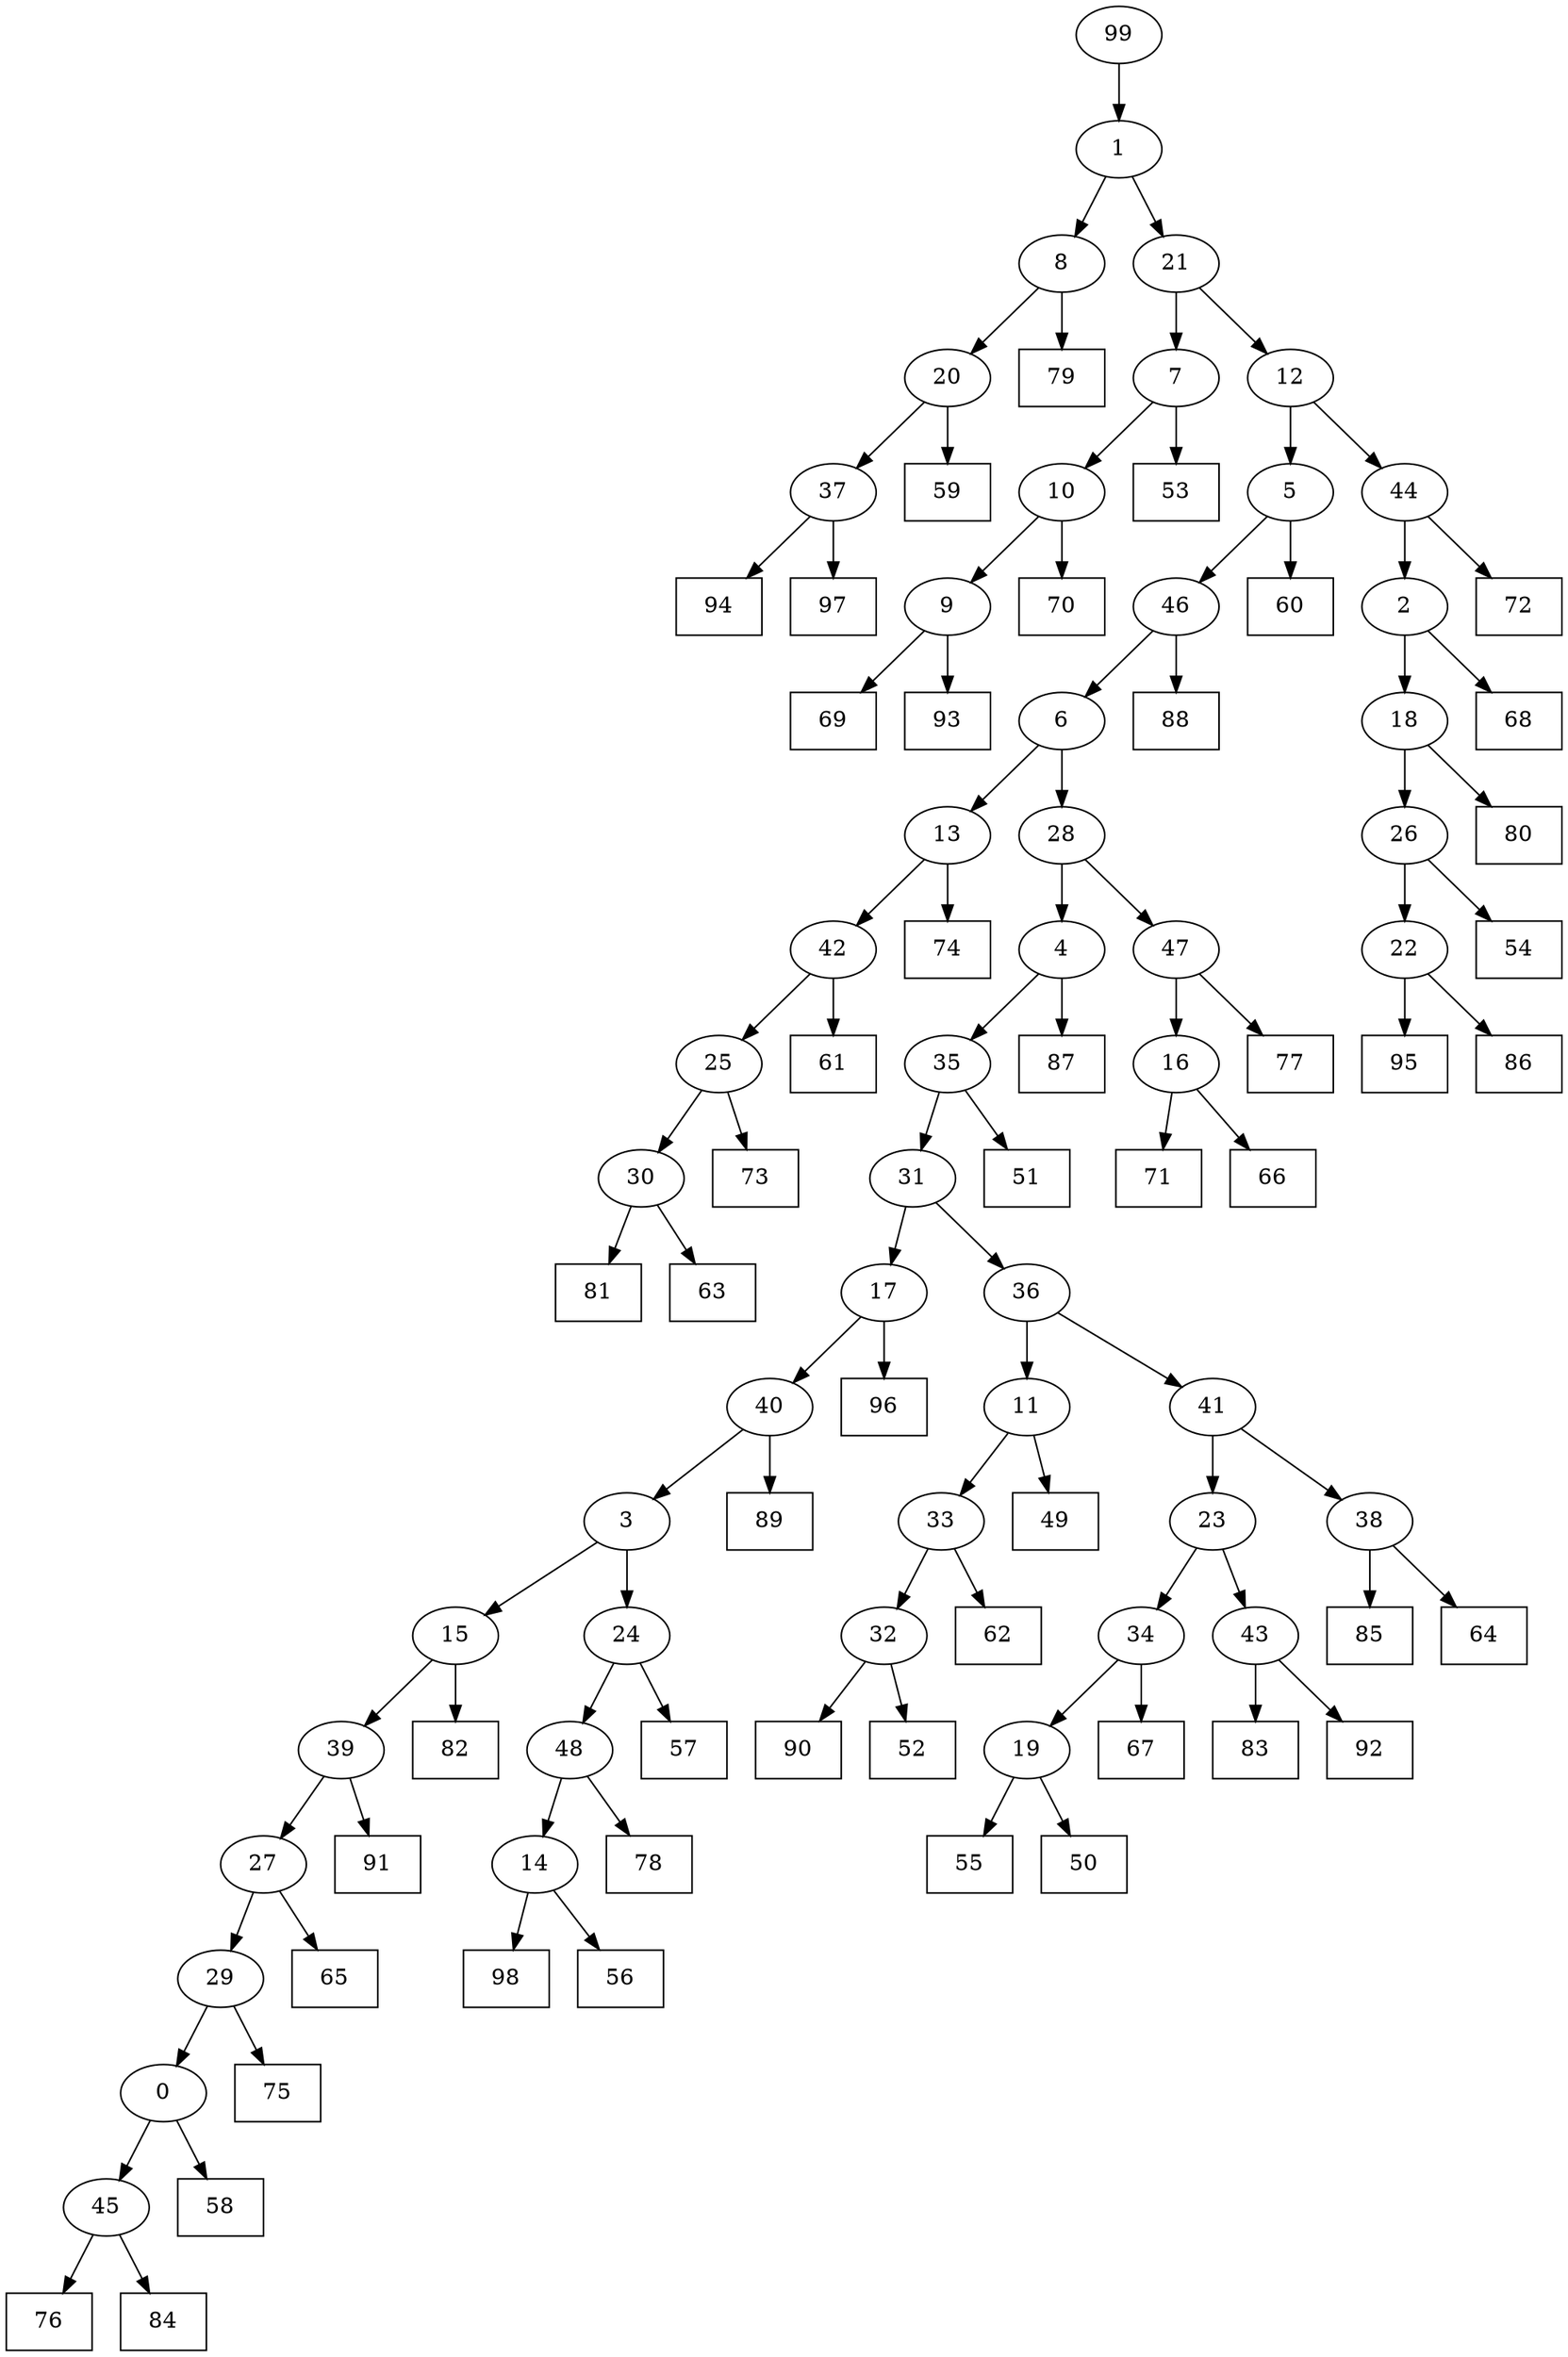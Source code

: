 digraph G {
0[label="0"];
1[label="1"];
2[label="2"];
3[label="3"];
4[label="4"];
5[label="5"];
6[label="6"];
7[label="7"];
8[label="8"];
9[label="9"];
10[label="10"];
11[label="11"];
12[label="12"];
13[label="13"];
14[label="14"];
15[label="15"];
16[label="16"];
17[label="17"];
18[label="18"];
19[label="19"];
20[label="20"];
21[label="21"];
22[label="22"];
23[label="23"];
24[label="24"];
25[label="25"];
26[label="26"];
27[label="27"];
28[label="28"];
29[label="29"];
30[label="30"];
31[label="31"];
32[label="32"];
33[label="33"];
34[label="34"];
35[label="35"];
36[label="36"];
37[label="37"];
38[label="38"];
39[label="39"];
40[label="40"];
41[label="41"];
42[label="42"];
43[label="43"];
44[label="44"];
45[label="45"];
46[label="46"];
47[label="47"];
48[label="48"];
49[shape=box,label="95"];
50[shape=box,label="68"];
51[shape=box,label="49"];
52[shape=box,label="55"];
53[shape=box,label="82"];
54[shape=box,label="83"];
55[shape=box,label="54"];
56[shape=box,label="86"];
57[shape=box,label="94"];
58[shape=box,label="76"];
59[shape=box,label="84"];
60[shape=box,label="53"];
61[shape=box,label="77"];
62[shape=box,label="97"];
63[shape=box,label="62"];
64[shape=box,label="98"];
65[shape=box,label="88"];
66[shape=box,label="58"];
67[shape=box,label="74"];
68[shape=box,label="65"];
69[shape=box,label="90"];
70[shape=box,label="57"];
71[shape=box,label="71"];
72[shape=box,label="69"];
73[shape=box,label="80"];
74[shape=box,label="73"];
75[shape=box,label="87"];
76[shape=box,label="93"];
77[shape=box,label="92"];
78[shape=box,label="81"];
79[shape=box,label="79"];
80[shape=box,label="75"];
81[shape=box,label="96"];
82[shape=box,label="61"];
83[shape=box,label="52"];
84[shape=box,label="67"];
85[shape=box,label="78"];
86[shape=box,label="91"];
87[shape=box,label="51"];
88[shape=box,label="63"];
89[shape=box,label="85"];
90[shape=box,label="56"];
91[shape=box,label="64"];
92[shape=box,label="89"];
93[shape=box,label="72"];
94[shape=box,label="66"];
95[shape=box,label="70"];
96[shape=box,label="50"];
97[shape=box,label="59"];
98[shape=box,label="60"];
99[label="99"];
15->53 ;
34->84 ;
25->74 ;
38->91 ;
39->86 ;
30->88 ;
16->94 ;
22->49 ;
42->82 ;
13->67 ;
32->69 ;
10->95 ;
48->85 ;
4->75 ;
29->0 ;
29->80 ;
20->97 ;
1->21 ;
43->77 ;
9->72 ;
28->4 ;
45->58 ;
22->56 ;
25->30 ;
42->25 ;
27->29 ;
46->65 ;
5->46 ;
37->62 ;
26->55 ;
3->15 ;
43->54 ;
34->19 ;
10->9 ;
23->34 ;
41->23 ;
2->18 ;
18->73 ;
7->60 ;
40->3 ;
45->59 ;
3->24 ;
30->78 ;
2->50 ;
46->6 ;
44->2 ;
35->87 ;
19->96 ;
8->79 ;
19->52 ;
33->63 ;
36->41 ;
41->38 ;
6->28 ;
28->47 ;
31->36 ;
36->11 ;
0->66 ;
24->48 ;
18->26 ;
26->22 ;
9->76 ;
33->32 ;
32->83 ;
47->61 ;
14->64 ;
11->51 ;
47->16 ;
16->71 ;
0->45 ;
31->17 ;
99->1 ;
12->5 ;
5->98 ;
24->70 ;
20->37 ;
37->57 ;
21->12 ;
21->7 ;
7->10 ;
15->39 ;
6->13 ;
13->42 ;
23->43 ;
17->40 ;
40->92 ;
4->35 ;
35->31 ;
12->44 ;
44->93 ;
11->33 ;
48->14 ;
14->90 ;
17->81 ;
39->27 ;
27->68 ;
38->89 ;
1->8 ;
8->20 ;
}
